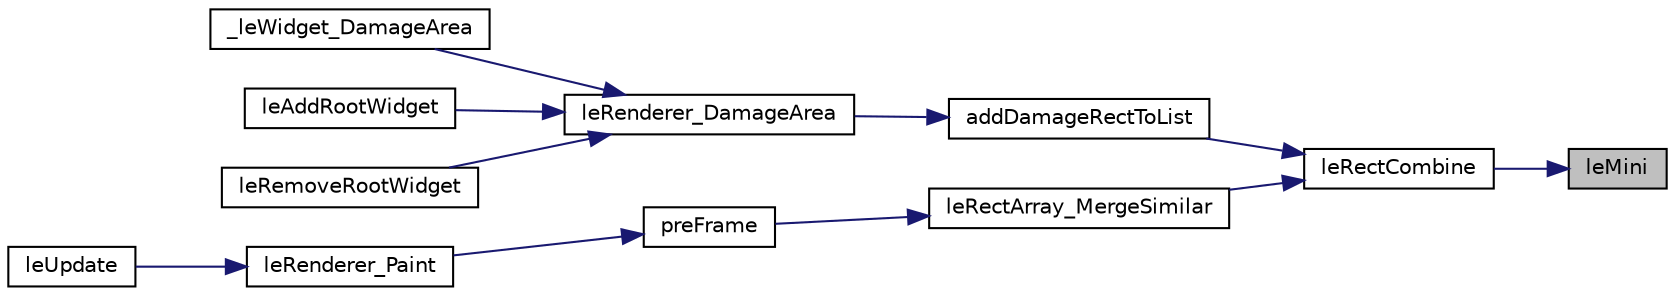 digraph "leMini"
{
 // LATEX_PDF_SIZE
  edge [fontname="Helvetica",fontsize="10",labelfontname="Helvetica",labelfontsize="10"];
  node [fontname="Helvetica",fontsize="10",shape=record];
  rankdir="RL";
  Node1 [label="leMini",height=0.2,width=0.4,color="black", fillcolor="grey75", style="filled", fontcolor="black",tooltip=" "];
  Node1 -> Node2 [dir="back",color="midnightblue",fontsize="10",style="solid",fontname="Helvetica"];
  Node2 [label="leRectCombine",height=0.2,width=0.4,color="black", fillcolor="white", style="filled",URL="$legato__rect_8h.html#ae9ebad0216ea50650c8303bf7bbc7908",tooltip=" "];
  Node2 -> Node3 [dir="back",color="midnightblue",fontsize="10",style="solid",fontname="Helvetica"];
  Node3 [label="addDamageRectToList",height=0.2,width=0.4,color="black", fillcolor="white", style="filled",URL="$legato__renderer_8c.html#aacff61f67b6e642ceef1a959905b90f9",tooltip=" "];
  Node3 -> Node4 [dir="back",color="midnightblue",fontsize="10",style="solid",fontname="Helvetica"];
  Node4 [label="leRenderer_DamageArea",height=0.2,width=0.4,color="black", fillcolor="white", style="filled",URL="$legato__renderer_8h.html#a770f9b81872402ad606748cc26c5647b",tooltip=" "];
  Node4 -> Node5 [dir="back",color="midnightblue",fontsize="10",style="solid",fontname="Helvetica"];
  Node5 [label="_leWidget_DamageArea",height=0.2,width=0.4,color="black", fillcolor="white", style="filled",URL="$legato__widget_8h.html#a7dfef85d86f84fd12d19acc75381e03a",tooltip=" "];
  Node4 -> Node6 [dir="back",color="midnightblue",fontsize="10",style="solid",fontname="Helvetica"];
  Node6 [label="leAddRootWidget",height=0.2,width=0.4,color="black", fillcolor="white", style="filled",URL="$legato__state_8h.html#ae1fdbdd6f59bedfb5a7c1ad39ca934a8",tooltip=" "];
  Node4 -> Node7 [dir="back",color="midnightblue",fontsize="10",style="solid",fontname="Helvetica"];
  Node7 [label="leRemoveRootWidget",height=0.2,width=0.4,color="black", fillcolor="white", style="filled",URL="$legato__state_8h.html#a81d5339db134e5128f2c4d3893407c0d",tooltip=" "];
  Node2 -> Node8 [dir="back",color="midnightblue",fontsize="10",style="solid",fontname="Helvetica"];
  Node8 [label="leRectArray_MergeSimilar",height=0.2,width=0.4,color="black", fillcolor="white", style="filled",URL="$legato__rectarray_8h.html#a5fdf47c9b1d1d719dd05fe046f1e8b26",tooltip=" "];
  Node8 -> Node9 [dir="back",color="midnightblue",fontsize="10",style="solid",fontname="Helvetica"];
  Node9 [label="preFrame",height=0.2,width=0.4,color="black", fillcolor="white", style="filled",URL="$legato__renderer_8c.html#a5cd18bfc0736c476ce112efa3731a01d",tooltip=" "];
  Node9 -> Node10 [dir="back",color="midnightblue",fontsize="10",style="solid",fontname="Helvetica"];
  Node10 [label="leRenderer_Paint",height=0.2,width=0.4,color="black", fillcolor="white", style="filled",URL="$legato__renderer_8h.html#a5fe07fb3c2652107f7037359528d465d",tooltip=" "];
  Node10 -> Node11 [dir="back",color="midnightblue",fontsize="10",style="solid",fontname="Helvetica"];
  Node11 [label="leUpdate",height=0.2,width=0.4,color="black", fillcolor="white", style="filled",URL="$legato__state_8h.html#aef7def9e4241d753aae63092a72f29f0",tooltip=" "];
}
